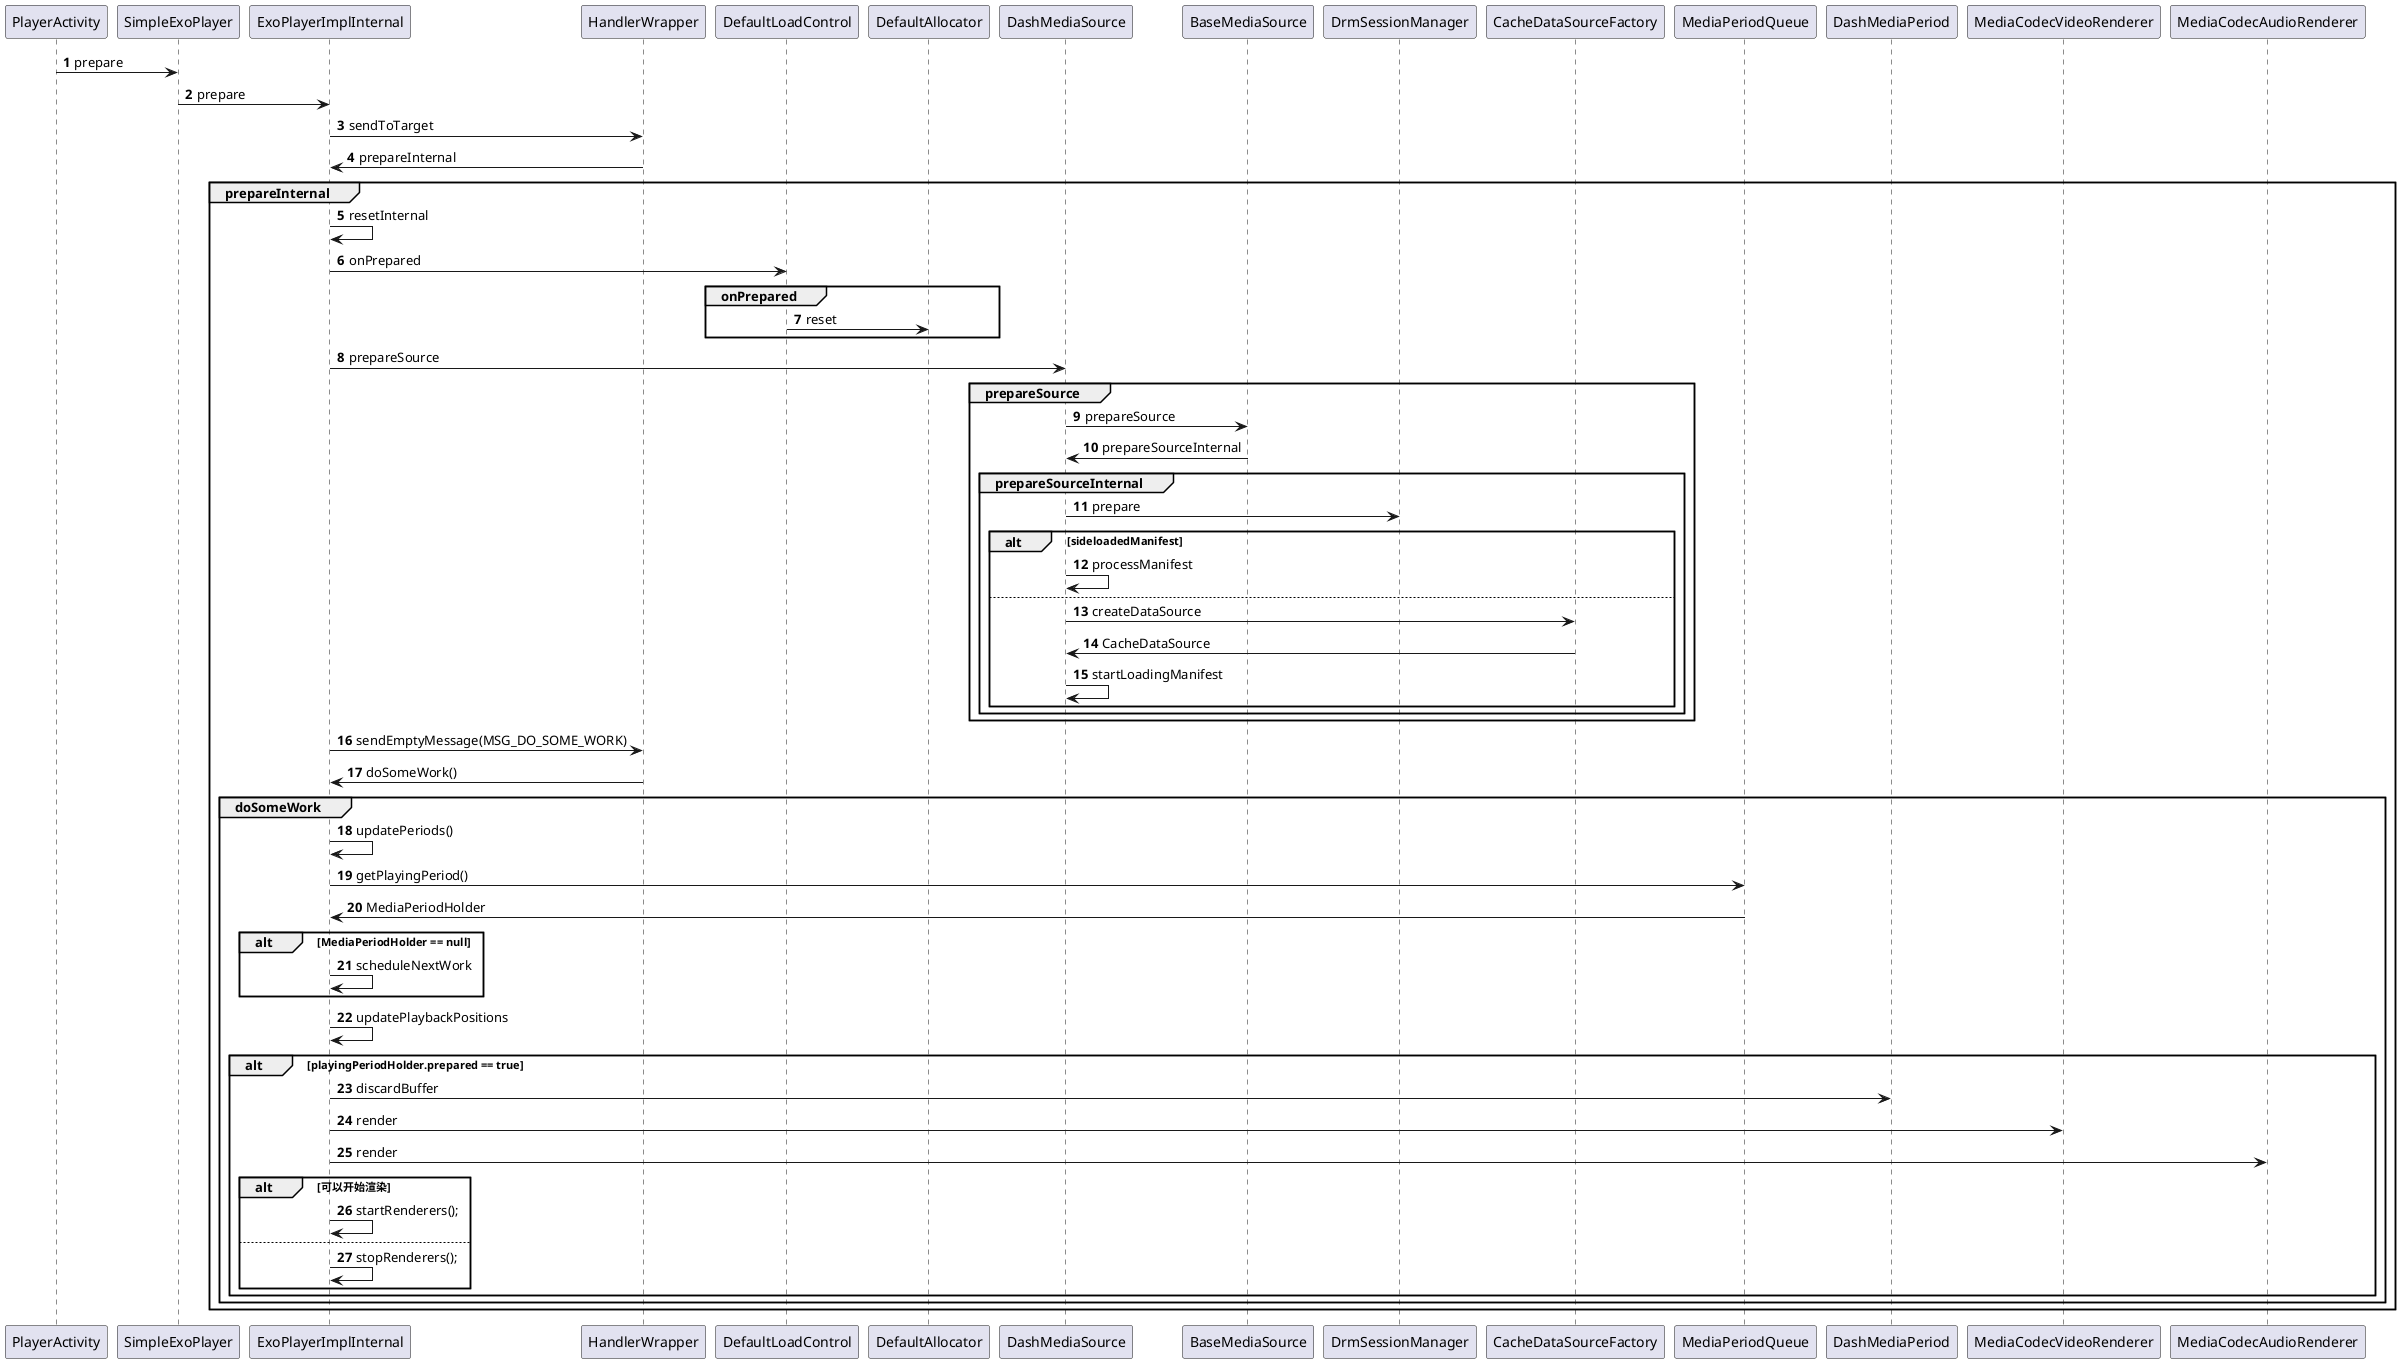 @startuml
autonumber
PlayerActivity -> SimpleExoPlayer: prepare
SimpleExoPlayer -> ExoPlayerImplInternal:prepare
ExoPlayerImplInternal -> HandlerWrapper:sendToTarget
HandlerWrapper -> ExoPlayerImplInternal:prepareInternal
group prepareInternal
ExoPlayerImplInternal -> ExoPlayerImplInternal:resetInternal
ExoPlayerImplInternal -> DefaultLoadControl:onPrepared
  group onPrepared
  DefaultLoadControl -> DefaultAllocator:reset
  end
ExoPlayerImplInternal -> DashMediaSource:prepareSource
  group prepareSource
  DashMediaSource -> BaseMediaSource:prepareSource
  BaseMediaSource -> DashMediaSource:prepareSourceInternal
    group prepareSourceInternal
    DashMediaSource -> DrmSessionManager:prepare
      alt sideloadedManifest
      DashMediaSource -> DashMediaSource:processManifest
      else
      DashMediaSource -> CacheDataSourceFactory:createDataSource
      CacheDataSourceFactory -> DashMediaSource:CacheDataSource
      DashMediaSource -> DashMediaSource:startLoadingManifest
      end
    end
  end
ExoPlayerImplInternal -> HandlerWrapper:sendEmptyMessage(MSG_DO_SOME_WORK)
HandlerWrapper -> ExoPlayerImplInternal:doSomeWork()
  group doSomeWork
  ExoPlayerImplInternal -> ExoPlayerImplInternal:updatePeriods()
  ExoPlayerImplInternal -> MediaPeriodQueue:getPlayingPeriod()
  MediaPeriodQueue -> ExoPlayerImplInternal:MediaPeriodHolder
  alt MediaPeriodHolder == null
  ExoPlayerImplInternal -> ExoPlayerImplInternal:scheduleNextWork
  end
  ExoPlayerImplInternal -> ExoPlayerImplInternal:updatePlaybackPositions

  alt playingPeriodHolder.prepared == true
  ExoPlayerImplInternal -> DashMediaPeriod:discardBuffer
  ExoPlayerImplInternal -> MediaCodecVideoRenderer:render
  ExoPlayerImplInternal -> MediaCodecAudioRenderer:render
    alt 可以开始渲染
      ExoPlayerImplInternal ->ExoPlayerImplInternal : startRenderers();
    else
      ExoPlayerImplInternal ->ExoPlayerImplInternal : stopRenderers();
    end
  end
  end
end
@enduml